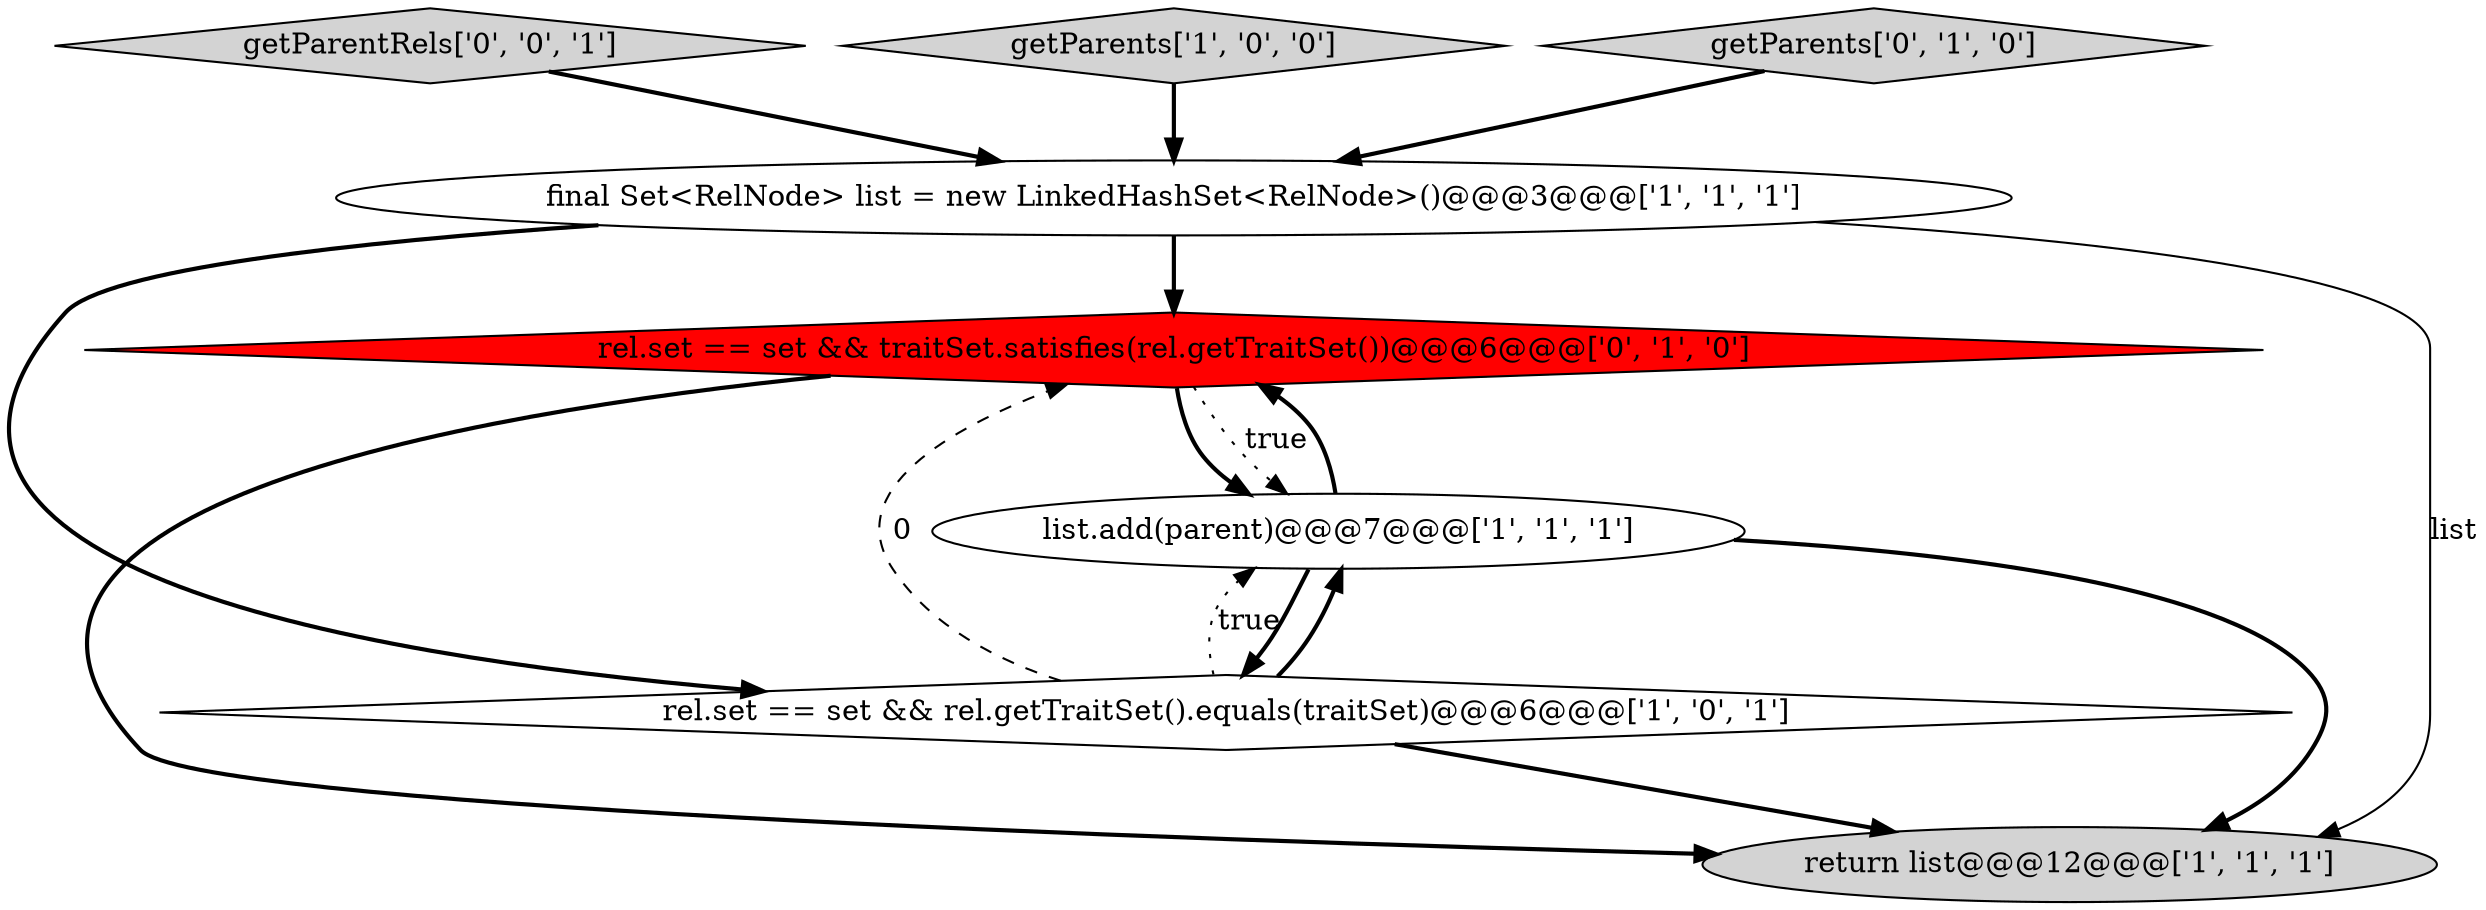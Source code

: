 digraph {
6 [style = filled, label = "rel.set == set && traitSet.satisfies(rel.getTraitSet())@@@6@@@['0', '1', '0']", fillcolor = red, shape = diamond image = "AAA1AAABBB2BBB"];
4 [style = filled, label = "list.add(parent)@@@7@@@['1', '1', '1']", fillcolor = white, shape = ellipse image = "AAA0AAABBB1BBB"];
0 [style = filled, label = "final Set<RelNode> list = new LinkedHashSet<RelNode>()@@@3@@@['1', '1', '1']", fillcolor = white, shape = ellipse image = "AAA0AAABBB1BBB"];
7 [style = filled, label = "getParentRels['0', '0', '1']", fillcolor = lightgray, shape = diamond image = "AAA0AAABBB3BBB"];
1 [style = filled, label = "getParents['1', '0', '0']", fillcolor = lightgray, shape = diamond image = "AAA0AAABBB1BBB"];
5 [style = filled, label = "getParents['0', '1', '0']", fillcolor = lightgray, shape = diamond image = "AAA0AAABBB2BBB"];
2 [style = filled, label = "rel.set == set && rel.getTraitSet().equals(traitSet)@@@6@@@['1', '0', '1']", fillcolor = white, shape = diamond image = "AAA0AAABBB1BBB"];
3 [style = filled, label = "return list@@@12@@@['1', '1', '1']", fillcolor = lightgray, shape = ellipse image = "AAA0AAABBB1BBB"];
6->3 [style = bold, label=""];
4->3 [style = bold, label=""];
6->4 [style = bold, label=""];
0->3 [style = solid, label="list"];
7->0 [style = bold, label=""];
4->2 [style = bold, label=""];
1->0 [style = bold, label=""];
6->4 [style = dotted, label="true"];
5->0 [style = bold, label=""];
2->4 [style = bold, label=""];
0->6 [style = bold, label=""];
4->6 [style = bold, label=""];
2->3 [style = bold, label=""];
0->2 [style = bold, label=""];
2->4 [style = dotted, label="true"];
2->6 [style = dashed, label="0"];
}
